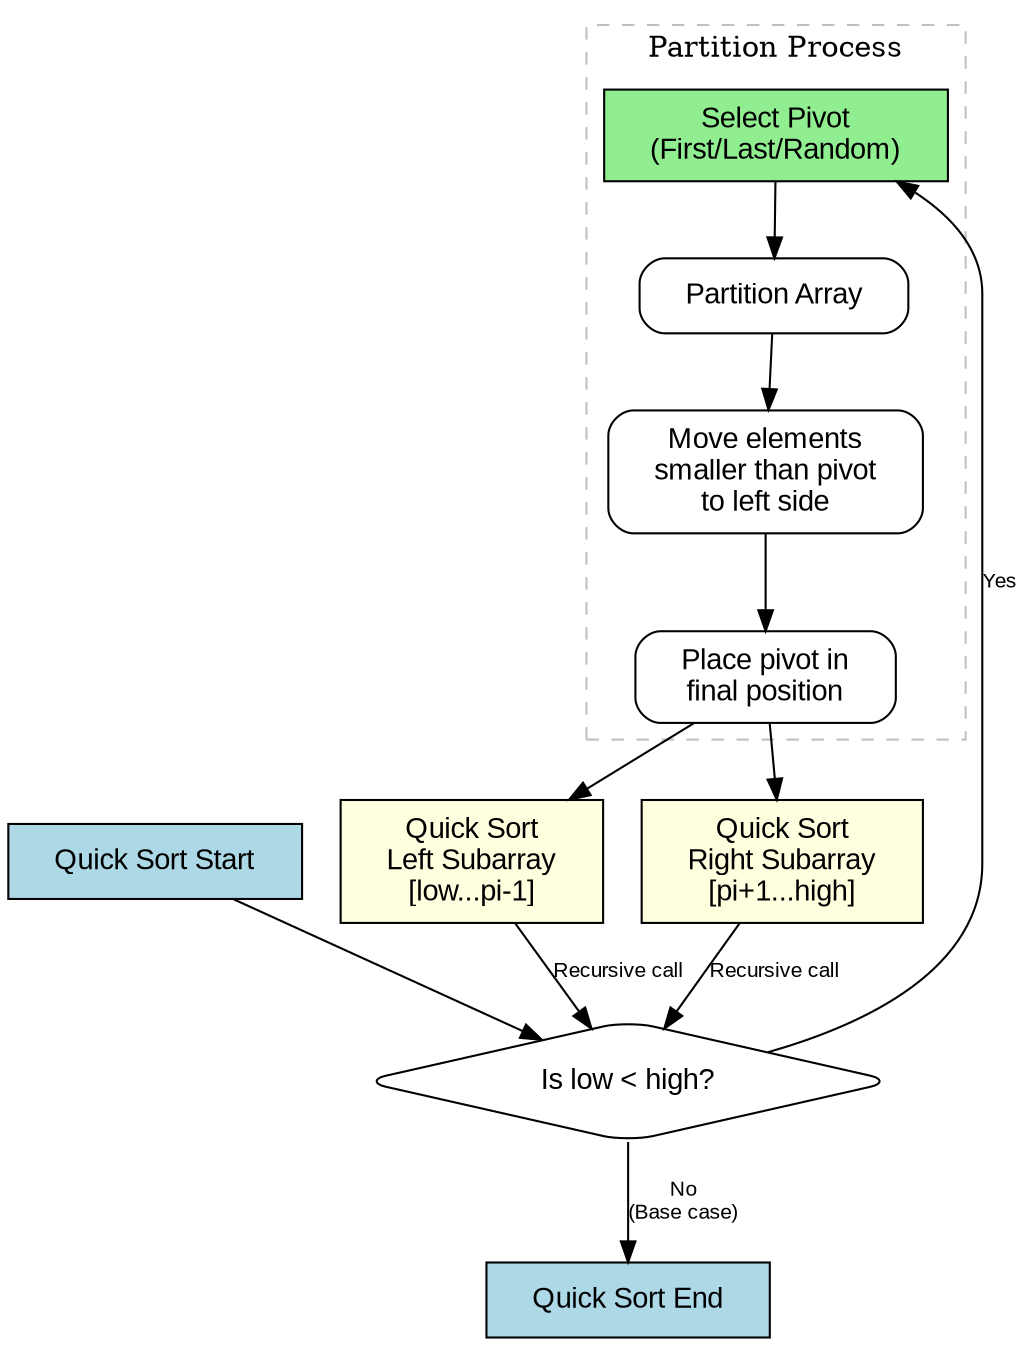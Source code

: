 digraph QuickSort {
    rankdir=TB;
    node [shape=box, style=rounded, fontname="Arial", margin="0.3,0.1"];
    edge [fontname="Arial", fontsize=10];

    // Main QuickSort Process
    start [label="Quick Sort Start", style=filled, fillcolor=lightblue];
    check_base_case [label="Is low < high?", shape=diamond];
    
    // Partition Process
    select_pivot [label="Select Pivot\n(First/Last/Random)", style=filled, fillcolor=lightgreen];
    partition_start [label="Partition Array"];
    move_smaller [label="Move elements\nsmaller than pivot\nto left side"];
    place_pivot [label="Place pivot in\nfinal position"];
    
    // Recursive Calls
    quick_sort_left [label="Quick Sort\nLeft Subarray\n[low...pi-1]", style=filled, fillcolor=lightyellow];
    quick_sort_right [label="Quick Sort\nRight Subarray\n[pi+1...high]", style=filled, fillcolor=lightyellow];
    
    end [label="Quick Sort End", style=filled, fillcolor=lightblue];

    // Connections
    start -> check_base_case;
    check_base_case -> end [label="No\n(Base case)"];
    check_base_case -> select_pivot [label="Yes"];
    
    select_pivot -> partition_start;
    partition_start -> move_smaller;
    move_smaller -> place_pivot;
    
    place_pivot -> quick_sort_left;
    place_pivot -> quick_sort_right;
    
    quick_sort_left -> check_base_case [label="Recursive call"];
    quick_sort_right -> check_base_case [label="Recursive call"];

    // Subgraph for partition details
    subgraph cluster_partition {
        label = "Partition Process";
        style = dashed;
        color = gray;
        select_pivot;
        partition_start;
        move_smaller;
        place_pivot;
    }

    // Add some invisible edges to improve layout
    {rank=same; quick_sort_left; quick_sort_right}
}